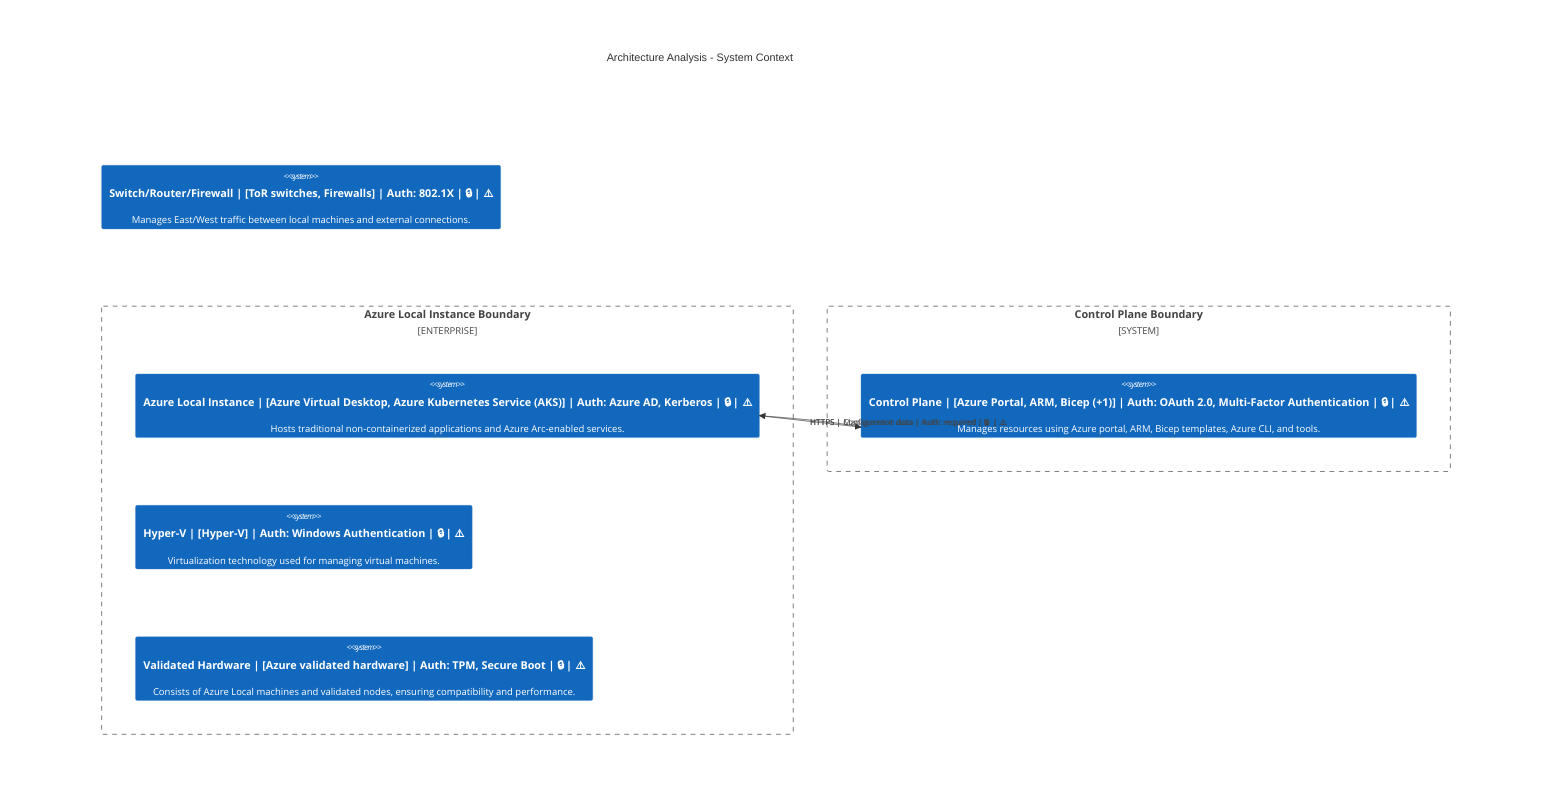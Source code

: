 C4Context
    title Architecture Analysis - System Context
    Enterprise_Boundary(tb_Azure_Local_Instance_Boundary, "Azure Local Instance Boundary") {
        System(Azure_Local_Instance, "Azure Local Instance | [Azure Virtual Desktop, Azure Kubernetes Service (AKS)] | Auth: Azure AD, Kerberos | 🔒 | ⚠️", "Hosts traditional non-containerized applications and Azure Arc-enabled services.")
        System(Hyper_V, "Hyper-V | [Hyper-V] | Auth: Windows Authentication | 🔒 | ⚠️", "Virtualization technology used for managing virtual machines.")
        System(Validated_Hardware, "Validated Hardware | [Azure validated hardware] | Auth: TPM, Secure Boot | 🔒 | ⚠️", "Consists of Azure Local machines and validated nodes, ensuring compatibility and performance.")
    }
    System_Boundary(tb_Control_Plane_Boundary, "Control Plane Boundary") {
        System(Control_Plane, "Control Plane | [Azure Portal, ARM, Bicep (+1)] | Auth: OAuth 2.0, Multi-Factor Authentication | 🔒 | ⚠️", "Manages resources using Azure portal, ARM, Bicep templates, Azure CLI, and tools.")
    }
    System(Switch_Router_Firewall, "Switch/Router/Firewall | [ToR switches, Firewalls] | Auth: 802.1X | 🔒 | ⚠️", "Manages East/West traffic between local machines and external connections.")

    Rel(Azure_Local_Instance, Control_Plane, "HTTPS | Management data | Auth: required | 🔒 | ⚠️")
    Rel(Control_Plane, Azure_Local_Instance, "HTTPS | Configuration data | Auth: required | 🔒 | ⚠️")